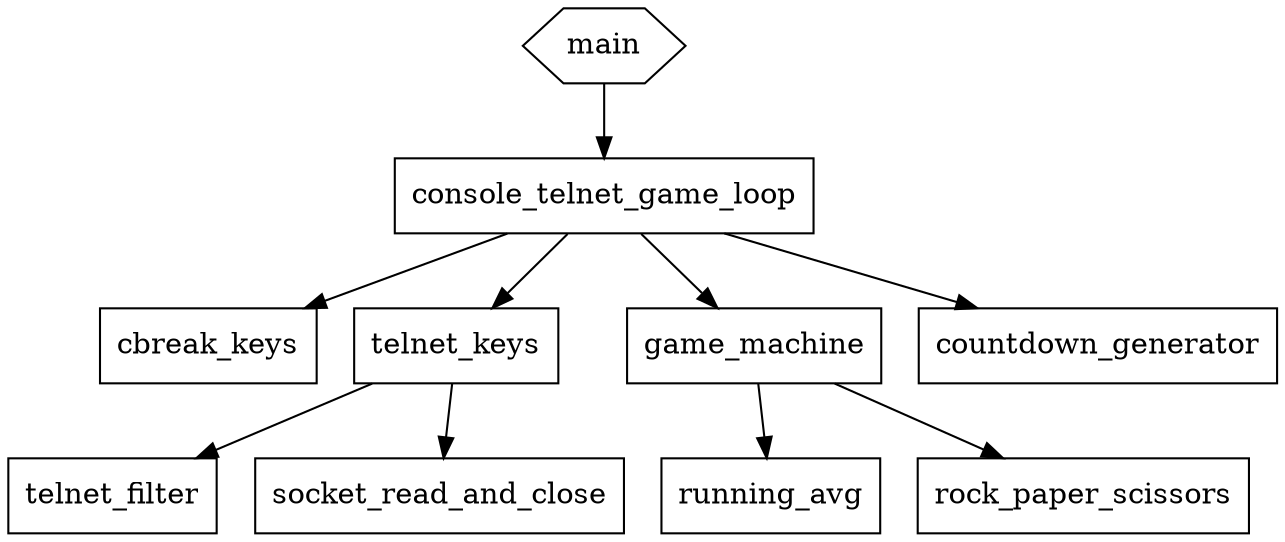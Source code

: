 digraph everything {
	edge [fontsize=9];
	node [shape=box];
	main [shape=hexagon];

	main -> console_telnet_game_loop;
	console_telnet_game_loop -> cbreak_keys;
	console_telnet_game_loop -> telnet_keys -> telnet_filter;
	telnet_keys -> socket_read_and_close;
	console_telnet_game_loop -> game_machine -> running_avg;
	game_machine -> rock_paper_scissors;
	console_telnet_game_loop -> countdown_generator;
}
